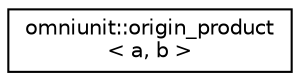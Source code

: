 digraph "Graphical Class Hierarchy"
{
  edge [fontname="Helvetica",fontsize="10",labelfontname="Helvetica",labelfontsize="10"];
  node [fontname="Helvetica",fontsize="10",shape=record];
  rankdir="LR";
  Node0 [label="omniunit::origin_product\l\< a, b \>",height=0.2,width=0.4,color="black", fillcolor="white", style="filled",URL="$structomniunit_1_1origin__product.html"];
}
